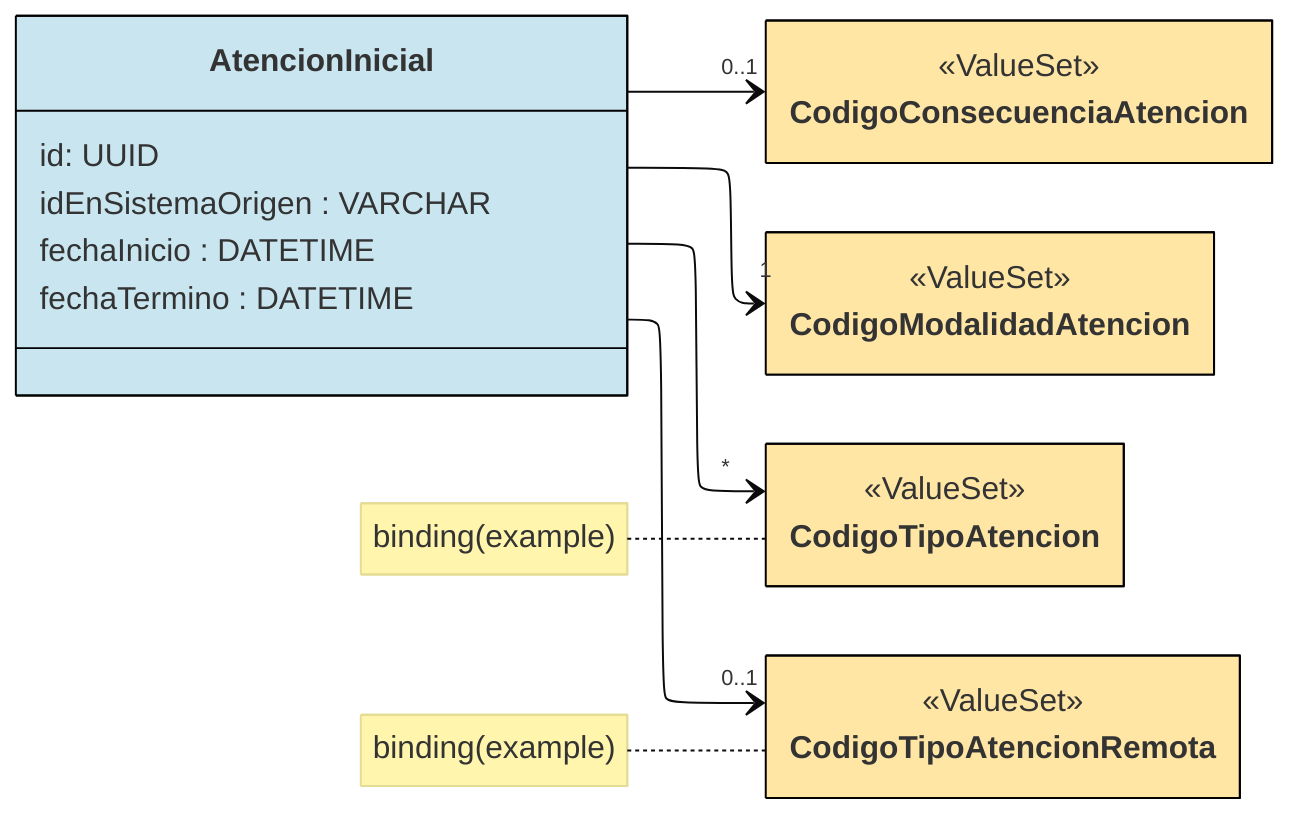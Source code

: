 ---
config:
  layout: elk
  theme: base
  class:
    hideEmptyMembersBox: true
  themeVariables:
    primaryBorderColor: "#000000"
    primaryColor: "#C9E6F0"
---

classDiagram
direction LR

class AtencionInicial {
  id: UUID

  idEnSistemaOrigen : VARCHAR

  fechaInicio : DATETIME
  fechaTermino : DATETIME
}

class CodigoConsecuenciaAtencion { <<ValueSet>> }
link CodigoConsecuenciaAtencion "https://build.fhir.org/ig/Minsal-CL/SIGTEv2-IG/ValueSet-VSConsecuenciaAtencionCodigo.html"
style CodigoConsecuenciaAtencion fill:#FFE6A5

AtencionInicial --> "0..1" CodigoConsecuenciaAtencion

class CodigoModalidadAtencion { <<ValueSet>> }
link CodigoModalidadAtencion "https://build.fhir.org/ig/Minsal-CL/SIGTEv2-IG/ValueSet-VSModalidadAtencionCodigo.html"
style CodigoModalidadAtencion fill:#FFE6A5

AtencionInicial --> "1" CodigoModalidadAtencion

class CodigoTipoAtencion { <<ValueSet>> }
link CodigoTipoAtencion "https://hl7chile.cl/fhir/ig/clcore/1.9.2/ValueSet-VSTiposEncuentroCL.html"
style CodigoTipoAtencion fill:#FFE6A5
style CodigoTipoAtencion fill:#FFE6A5

AtencionInicial --> "*" CodigoTipoAtencion

class CodigoTipoAtencionRemota { <<ValueSet>> }
link CodigoTipoAtencionRemota "https://hl7chile.cl/fhir/ig/clcore/1.9.2/ValueSet-VSTiposServicio.html"
style CodigoTipoAtencionRemota fill:#FFE6A5

AtencionInicial --> "0..1" CodigoTipoAtencionRemota

note for CodigoTipoAtencion "binding(example)"
note for CodigoTipoAtencionRemota "binding(example)"